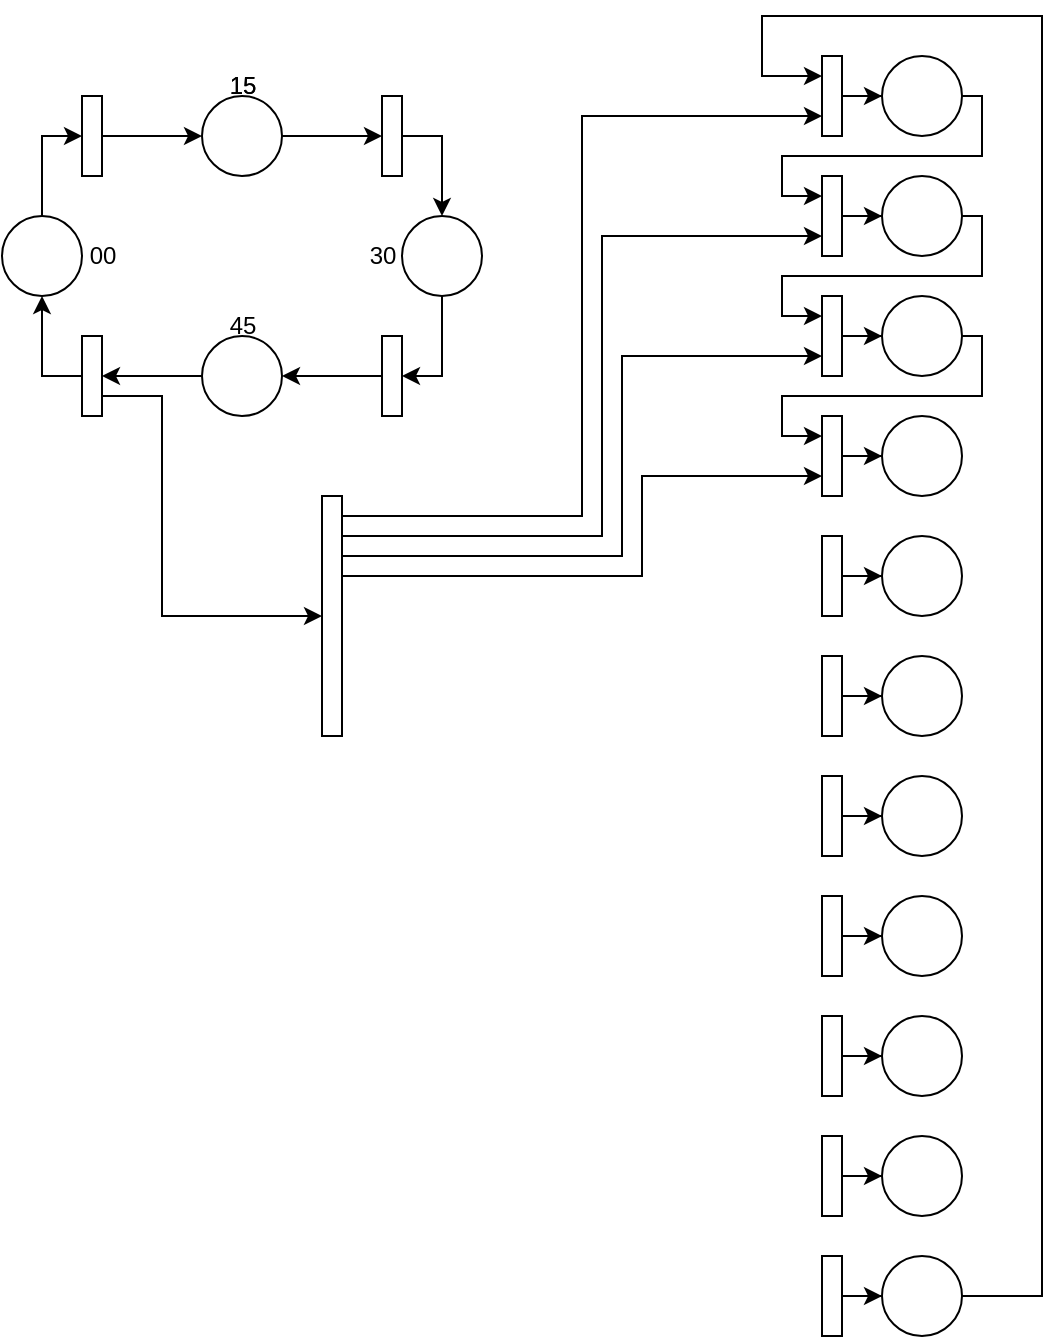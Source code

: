 <mxfile version="23.1.5" type="github">
  <diagram name="Seite-1" id="lfl4i450WfD22Rne9Rqw">
    <mxGraphModel dx="1052" dy="570" grid="1" gridSize="10" guides="1" tooltips="1" connect="1" arrows="1" fold="1" page="1" pageScale="1" pageWidth="827" pageHeight="1169" math="0" shadow="0">
      <root>
        <mxCell id="0" />
        <mxCell id="1" parent="0" />
        <mxCell id="LdpoICiIx2b4ZV0GDlky-15" style="edgeStyle=orthogonalEdgeStyle;rounded=0;orthogonalLoop=1;jettySize=auto;html=1;entryX=0.5;entryY=0;entryDx=0;entryDy=0;exitX=1;exitY=0.5;exitDx=0;exitDy=0;" edge="1" parent="1" source="LdpoICiIx2b4ZV0GDlky-22" target="LdpoICiIx2b4ZV0GDlky-4">
          <mxGeometry relative="1" as="geometry">
            <Array as="points">
              <mxPoint x="260" y="80" />
            </Array>
          </mxGeometry>
        </mxCell>
        <mxCell id="LdpoICiIx2b4ZV0GDlky-3" value="" style="ellipse;whiteSpace=wrap;html=1;aspect=fixed;" vertex="1" parent="1">
          <mxGeometry x="140" y="60" width="40" height="40" as="geometry" />
        </mxCell>
        <mxCell id="LdpoICiIx2b4ZV0GDlky-16" style="edgeStyle=orthogonalEdgeStyle;rounded=0;orthogonalLoop=1;jettySize=auto;html=1;exitX=0;exitY=0.5;exitDx=0;exitDy=0;entryX=1;entryY=0.5;entryDx=0;entryDy=0;" edge="1" parent="1" source="LdpoICiIx2b4ZV0GDlky-21" target="LdpoICiIx2b4ZV0GDlky-6">
          <mxGeometry relative="1" as="geometry">
            <Array as="points">
              <mxPoint x="210" y="200" />
              <mxPoint x="210" y="200" />
            </Array>
          </mxGeometry>
        </mxCell>
        <mxCell id="LdpoICiIx2b4ZV0GDlky-4" value="" style="ellipse;whiteSpace=wrap;html=1;aspect=fixed;" vertex="1" parent="1">
          <mxGeometry x="240" y="120" width="40" height="40" as="geometry" />
        </mxCell>
        <mxCell id="LdpoICiIx2b4ZV0GDlky-25" style="edgeStyle=orthogonalEdgeStyle;rounded=0;orthogonalLoop=1;jettySize=auto;html=1;entryX=0;entryY=0.5;entryDx=0;entryDy=0;" edge="1" parent="1" source="LdpoICiIx2b4ZV0GDlky-5" target="LdpoICiIx2b4ZV0GDlky-20">
          <mxGeometry relative="1" as="geometry" />
        </mxCell>
        <mxCell id="LdpoICiIx2b4ZV0GDlky-5" value="" style="ellipse;whiteSpace=wrap;html=1;aspect=fixed;" vertex="1" parent="1">
          <mxGeometry x="40" y="120" width="40" height="40" as="geometry" />
        </mxCell>
        <mxCell id="LdpoICiIx2b4ZV0GDlky-17" style="edgeStyle=orthogonalEdgeStyle;rounded=0;orthogonalLoop=1;jettySize=auto;html=1;exitX=0;exitY=0.5;exitDx=0;exitDy=0;entryX=0.5;entryY=1;entryDx=0;entryDy=0;" edge="1" parent="1" source="LdpoICiIx2b4ZV0GDlky-30" target="LdpoICiIx2b4ZV0GDlky-5">
          <mxGeometry relative="1" as="geometry" />
        </mxCell>
        <mxCell id="LdpoICiIx2b4ZV0GDlky-6" value="" style="ellipse;whiteSpace=wrap;html=1;aspect=fixed;" vertex="1" parent="1">
          <mxGeometry x="140" y="180" width="40" height="40" as="geometry" />
        </mxCell>
        <mxCell id="LdpoICiIx2b4ZV0GDlky-8" value="15" style="text;html=1;align=center;verticalAlign=middle;resizable=0;points=[];autosize=1;strokeColor=none;fillColor=none;" vertex="1" parent="1">
          <mxGeometry x="140" y="40" width="40" height="30" as="geometry" />
        </mxCell>
        <mxCell id="LdpoICiIx2b4ZV0GDlky-9" value="30" style="text;html=1;align=center;verticalAlign=middle;resizable=0;points=[];autosize=1;strokeColor=none;fillColor=none;" vertex="1" parent="1">
          <mxGeometry x="210" y="125" width="40" height="30" as="geometry" />
        </mxCell>
        <mxCell id="LdpoICiIx2b4ZV0GDlky-10" value="45" style="text;html=1;align=center;verticalAlign=middle;resizable=0;points=[];autosize=1;strokeColor=none;fillColor=none;" vertex="1" parent="1">
          <mxGeometry x="140" y="160" width="40" height="30" as="geometry" />
        </mxCell>
        <mxCell id="LdpoICiIx2b4ZV0GDlky-11" value="00" style="text;html=1;align=center;verticalAlign=middle;resizable=0;points=[];autosize=1;strokeColor=none;fillColor=none;" vertex="1" parent="1">
          <mxGeometry x="70" y="125" width="40" height="30" as="geometry" />
        </mxCell>
        <mxCell id="LdpoICiIx2b4ZV0GDlky-26" style="edgeStyle=orthogonalEdgeStyle;rounded=0;orthogonalLoop=1;jettySize=auto;html=1;entryX=0;entryY=0.5;entryDx=0;entryDy=0;" edge="1" parent="1" source="LdpoICiIx2b4ZV0GDlky-20" target="LdpoICiIx2b4ZV0GDlky-3">
          <mxGeometry relative="1" as="geometry" />
        </mxCell>
        <mxCell id="LdpoICiIx2b4ZV0GDlky-20" value="" style="rounded=0;whiteSpace=wrap;html=1;" vertex="1" parent="1">
          <mxGeometry x="80" y="60" width="10" height="40" as="geometry" />
        </mxCell>
        <mxCell id="LdpoICiIx2b4ZV0GDlky-23" value="" style="edgeStyle=orthogonalEdgeStyle;rounded=0;orthogonalLoop=1;jettySize=auto;html=1;entryX=0;entryY=0.5;entryDx=0;entryDy=0;" edge="1" parent="1" source="LdpoICiIx2b4ZV0GDlky-3" target="LdpoICiIx2b4ZV0GDlky-22">
          <mxGeometry relative="1" as="geometry">
            <mxPoint x="180" y="78" as="sourcePoint" />
            <mxPoint x="246" y="126" as="targetPoint" />
          </mxGeometry>
        </mxCell>
        <mxCell id="LdpoICiIx2b4ZV0GDlky-22" value="" style="rounded=0;whiteSpace=wrap;html=1;" vertex="1" parent="1">
          <mxGeometry x="230" y="60" width="10" height="40" as="geometry" />
        </mxCell>
        <mxCell id="LdpoICiIx2b4ZV0GDlky-24" value="" style="edgeStyle=orthogonalEdgeStyle;rounded=0;orthogonalLoop=1;jettySize=auto;html=1;exitX=0.5;exitY=1;exitDx=0;exitDy=0;entryX=1;entryY=0.5;entryDx=0;entryDy=0;" edge="1" parent="1" source="LdpoICiIx2b4ZV0GDlky-4" target="LdpoICiIx2b4ZV0GDlky-21">
          <mxGeometry relative="1" as="geometry">
            <mxPoint x="246" y="154" as="sourcePoint" />
            <mxPoint x="180" y="200" as="targetPoint" />
            <Array as="points">
              <mxPoint x="260" y="200" />
            </Array>
          </mxGeometry>
        </mxCell>
        <mxCell id="LdpoICiIx2b4ZV0GDlky-21" value="" style="rounded=0;whiteSpace=wrap;html=1;" vertex="1" parent="1">
          <mxGeometry x="230" y="180" width="10" height="40" as="geometry" />
        </mxCell>
        <mxCell id="LdpoICiIx2b4ZV0GDlky-29" value="15" style="text;html=1;align=center;verticalAlign=middle;resizable=0;points=[];autosize=1;strokeColor=none;fillColor=none;" vertex="1" parent="1">
          <mxGeometry x="140" y="40" width="40" height="30" as="geometry" />
        </mxCell>
        <mxCell id="LdpoICiIx2b4ZV0GDlky-31" value="" style="edgeStyle=orthogonalEdgeStyle;rounded=0;orthogonalLoop=1;jettySize=auto;html=1;exitX=0;exitY=0.5;exitDx=0;exitDy=0;entryX=1;entryY=0.5;entryDx=0;entryDy=0;" edge="1" parent="1" source="LdpoICiIx2b4ZV0GDlky-6" target="LdpoICiIx2b4ZV0GDlky-30">
          <mxGeometry relative="1" as="geometry">
            <mxPoint x="140" y="200" as="sourcePoint" />
            <mxPoint x="60" y="160" as="targetPoint" />
          </mxGeometry>
        </mxCell>
        <mxCell id="LdpoICiIx2b4ZV0GDlky-43" style="edgeStyle=orthogonalEdgeStyle;rounded=0;orthogonalLoop=1;jettySize=auto;html=1;entryX=0;entryY=0.5;entryDx=0;entryDy=0;" edge="1" parent="1" source="LdpoICiIx2b4ZV0GDlky-30" target="LdpoICiIx2b4ZV0GDlky-55">
          <mxGeometry relative="1" as="geometry">
            <mxPoint x="85" y="320" as="targetPoint" />
            <Array as="points">
              <mxPoint x="120" y="210" />
              <mxPoint x="120" y="320" />
            </Array>
          </mxGeometry>
        </mxCell>
        <mxCell id="LdpoICiIx2b4ZV0GDlky-30" value="" style="rounded=0;whiteSpace=wrap;html=1;" vertex="1" parent="1">
          <mxGeometry x="80" y="180" width="10" height="40" as="geometry" />
        </mxCell>
        <mxCell id="LdpoICiIx2b4ZV0GDlky-32" value="" style="ellipse;whiteSpace=wrap;html=1;aspect=fixed;" vertex="1" parent="1">
          <mxGeometry x="480" y="40" width="40" height="40" as="geometry" />
        </mxCell>
        <mxCell id="LdpoICiIx2b4ZV0GDlky-61" style="edgeStyle=orthogonalEdgeStyle;rounded=0;orthogonalLoop=1;jettySize=auto;html=1;entryX=0;entryY=0.25;entryDx=0;entryDy=0;" edge="1" parent="1" source="LdpoICiIx2b4ZV0GDlky-33" target="LdpoICiIx2b4ZV0GDlky-44">
          <mxGeometry relative="1" as="geometry">
            <Array as="points">
              <mxPoint x="560" y="660" />
              <mxPoint x="560" y="20" />
              <mxPoint x="420" y="20" />
              <mxPoint x="420" y="50" />
            </Array>
          </mxGeometry>
        </mxCell>
        <mxCell id="LdpoICiIx2b4ZV0GDlky-33" value="" style="ellipse;whiteSpace=wrap;html=1;aspect=fixed;" vertex="1" parent="1">
          <mxGeometry x="480" y="640" width="40" height="40" as="geometry" />
        </mxCell>
        <mxCell id="LdpoICiIx2b4ZV0GDlky-34" value="" style="ellipse;whiteSpace=wrap;html=1;aspect=fixed;" vertex="1" parent="1">
          <mxGeometry x="480" y="580" width="40" height="40" as="geometry" />
        </mxCell>
        <mxCell id="LdpoICiIx2b4ZV0GDlky-35" value="" style="ellipse;whiteSpace=wrap;html=1;aspect=fixed;" vertex="1" parent="1">
          <mxGeometry x="480" y="520" width="40" height="40" as="geometry" />
        </mxCell>
        <mxCell id="LdpoICiIx2b4ZV0GDlky-36" value="" style="ellipse;whiteSpace=wrap;html=1;aspect=fixed;" vertex="1" parent="1">
          <mxGeometry x="480" y="400" width="40" height="40" as="geometry" />
        </mxCell>
        <mxCell id="LdpoICiIx2b4ZV0GDlky-37" value="" style="ellipse;whiteSpace=wrap;html=1;aspect=fixed;" vertex="1" parent="1">
          <mxGeometry x="480" y="460" width="40" height="40" as="geometry" />
        </mxCell>
        <mxCell id="LdpoICiIx2b4ZV0GDlky-38" value="" style="ellipse;whiteSpace=wrap;html=1;aspect=fixed;" vertex="1" parent="1">
          <mxGeometry x="480" y="340" width="40" height="40" as="geometry" />
        </mxCell>
        <mxCell id="LdpoICiIx2b4ZV0GDlky-39" value="" style="ellipse;whiteSpace=wrap;html=1;aspect=fixed;" vertex="1" parent="1">
          <mxGeometry x="480" y="280" width="40" height="40" as="geometry" />
        </mxCell>
        <mxCell id="LdpoICiIx2b4ZV0GDlky-40" value="" style="ellipse;whiteSpace=wrap;html=1;aspect=fixed;" vertex="1" parent="1">
          <mxGeometry x="480" y="220" width="40" height="40" as="geometry" />
        </mxCell>
        <mxCell id="LdpoICiIx2b4ZV0GDlky-77" style="edgeStyle=orthogonalEdgeStyle;rounded=0;orthogonalLoop=1;jettySize=auto;html=1;entryX=0;entryY=0.25;entryDx=0;entryDy=0;" edge="1" parent="1" source="LdpoICiIx2b4ZV0GDlky-41" target="LdpoICiIx2b4ZV0GDlky-50">
          <mxGeometry relative="1" as="geometry">
            <Array as="points">
              <mxPoint x="530" y="180" />
              <mxPoint x="530" y="210" />
              <mxPoint x="430" y="210" />
              <mxPoint x="430" y="230" />
            </Array>
          </mxGeometry>
        </mxCell>
        <mxCell id="LdpoICiIx2b4ZV0GDlky-41" value="" style="ellipse;whiteSpace=wrap;html=1;aspect=fixed;" vertex="1" parent="1">
          <mxGeometry x="480" y="160" width="40" height="40" as="geometry" />
        </mxCell>
        <mxCell id="LdpoICiIx2b4ZV0GDlky-65" style="edgeStyle=orthogonalEdgeStyle;rounded=0;orthogonalLoop=1;jettySize=auto;html=1;entryX=0;entryY=0.25;entryDx=0;entryDy=0;" edge="1" parent="1" source="LdpoICiIx2b4ZV0GDlky-42" target="LdpoICiIx2b4ZV0GDlky-51">
          <mxGeometry relative="1" as="geometry">
            <Array as="points">
              <mxPoint x="530" y="120" />
              <mxPoint x="530" y="150" />
              <mxPoint x="430" y="150" />
              <mxPoint x="430" y="170" />
            </Array>
          </mxGeometry>
        </mxCell>
        <mxCell id="LdpoICiIx2b4ZV0GDlky-42" value="" style="ellipse;whiteSpace=wrap;html=1;aspect=fixed;" vertex="1" parent="1">
          <mxGeometry x="480" y="100" width="40" height="40" as="geometry" />
        </mxCell>
        <mxCell id="LdpoICiIx2b4ZV0GDlky-57" style="edgeStyle=orthogonalEdgeStyle;rounded=0;orthogonalLoop=1;jettySize=auto;html=1;exitX=1;exitY=0.5;exitDx=0;exitDy=0;entryX=0;entryY=0.25;entryDx=0;entryDy=0;" edge="1" parent="1" source="LdpoICiIx2b4ZV0GDlky-32" target="LdpoICiIx2b4ZV0GDlky-52">
          <mxGeometry relative="1" as="geometry">
            <Array as="points">
              <mxPoint x="530" y="60" />
              <mxPoint x="530" y="90" />
              <mxPoint x="430" y="90" />
              <mxPoint x="430" y="110" />
            </Array>
          </mxGeometry>
        </mxCell>
        <mxCell id="LdpoICiIx2b4ZV0GDlky-58" style="edgeStyle=orthogonalEdgeStyle;rounded=0;orthogonalLoop=1;jettySize=auto;html=1;entryX=0;entryY=0.5;entryDx=0;entryDy=0;" edge="1" parent="1" source="LdpoICiIx2b4ZV0GDlky-44" target="LdpoICiIx2b4ZV0GDlky-32">
          <mxGeometry relative="1" as="geometry" />
        </mxCell>
        <mxCell id="LdpoICiIx2b4ZV0GDlky-44" value="" style="rounded=0;whiteSpace=wrap;html=1;" vertex="1" parent="1">
          <mxGeometry x="450" y="40" width="10" height="40" as="geometry" />
        </mxCell>
        <mxCell id="LdpoICiIx2b4ZV0GDlky-74" style="edgeStyle=orthogonalEdgeStyle;rounded=0;orthogonalLoop=1;jettySize=auto;html=1;entryX=0;entryY=0.5;entryDx=0;entryDy=0;" edge="1" parent="1" source="LdpoICiIx2b4ZV0GDlky-45" target="LdpoICiIx2b4ZV0GDlky-35">
          <mxGeometry relative="1" as="geometry" />
        </mxCell>
        <mxCell id="LdpoICiIx2b4ZV0GDlky-45" value="" style="rounded=0;whiteSpace=wrap;html=1;" vertex="1" parent="1">
          <mxGeometry x="450" y="520" width="10" height="40" as="geometry" />
        </mxCell>
        <mxCell id="LdpoICiIx2b4ZV0GDlky-73" style="edgeStyle=orthogonalEdgeStyle;rounded=0;orthogonalLoop=1;jettySize=auto;html=1;entryX=0;entryY=0.5;entryDx=0;entryDy=0;" edge="1" parent="1" source="LdpoICiIx2b4ZV0GDlky-46" target="LdpoICiIx2b4ZV0GDlky-37">
          <mxGeometry relative="1" as="geometry" />
        </mxCell>
        <mxCell id="LdpoICiIx2b4ZV0GDlky-46" value="" style="rounded=0;whiteSpace=wrap;html=1;" vertex="1" parent="1">
          <mxGeometry x="450" y="460" width="10" height="40" as="geometry" />
        </mxCell>
        <mxCell id="LdpoICiIx2b4ZV0GDlky-72" style="edgeStyle=orthogonalEdgeStyle;rounded=0;orthogonalLoop=1;jettySize=auto;html=1;entryX=0;entryY=0.5;entryDx=0;entryDy=0;" edge="1" parent="1" source="LdpoICiIx2b4ZV0GDlky-47" target="LdpoICiIx2b4ZV0GDlky-36">
          <mxGeometry relative="1" as="geometry" />
        </mxCell>
        <mxCell id="LdpoICiIx2b4ZV0GDlky-47" value="" style="rounded=0;whiteSpace=wrap;html=1;" vertex="1" parent="1">
          <mxGeometry x="450" y="400" width="10" height="40" as="geometry" />
        </mxCell>
        <mxCell id="LdpoICiIx2b4ZV0GDlky-71" style="edgeStyle=orthogonalEdgeStyle;rounded=0;orthogonalLoop=1;jettySize=auto;html=1;entryX=0;entryY=0.5;entryDx=0;entryDy=0;" edge="1" parent="1" source="LdpoICiIx2b4ZV0GDlky-48" target="LdpoICiIx2b4ZV0GDlky-38">
          <mxGeometry relative="1" as="geometry" />
        </mxCell>
        <mxCell id="LdpoICiIx2b4ZV0GDlky-48" value="" style="rounded=0;whiteSpace=wrap;html=1;" vertex="1" parent="1">
          <mxGeometry x="450" y="340" width="10" height="40" as="geometry" />
        </mxCell>
        <mxCell id="LdpoICiIx2b4ZV0GDlky-70" style="edgeStyle=orthogonalEdgeStyle;rounded=0;orthogonalLoop=1;jettySize=auto;html=1;entryX=0;entryY=0.5;entryDx=0;entryDy=0;" edge="1" parent="1" source="LdpoICiIx2b4ZV0GDlky-49" target="LdpoICiIx2b4ZV0GDlky-39">
          <mxGeometry relative="1" as="geometry" />
        </mxCell>
        <mxCell id="LdpoICiIx2b4ZV0GDlky-49" value="" style="rounded=0;whiteSpace=wrap;html=1;" vertex="1" parent="1">
          <mxGeometry x="450" y="280" width="10" height="40" as="geometry" />
        </mxCell>
        <mxCell id="LdpoICiIx2b4ZV0GDlky-69" style="edgeStyle=orthogonalEdgeStyle;rounded=0;orthogonalLoop=1;jettySize=auto;html=1;entryX=0;entryY=0.5;entryDx=0;entryDy=0;" edge="1" parent="1" source="LdpoICiIx2b4ZV0GDlky-50" target="LdpoICiIx2b4ZV0GDlky-40">
          <mxGeometry relative="1" as="geometry" />
        </mxCell>
        <mxCell id="LdpoICiIx2b4ZV0GDlky-50" value="" style="rounded=0;whiteSpace=wrap;html=1;" vertex="1" parent="1">
          <mxGeometry x="450" y="220" width="10" height="40" as="geometry" />
        </mxCell>
        <mxCell id="LdpoICiIx2b4ZV0GDlky-68" style="edgeStyle=orthogonalEdgeStyle;rounded=0;orthogonalLoop=1;jettySize=auto;html=1;entryX=0;entryY=0.5;entryDx=0;entryDy=0;" edge="1" parent="1" source="LdpoICiIx2b4ZV0GDlky-51" target="LdpoICiIx2b4ZV0GDlky-41">
          <mxGeometry relative="1" as="geometry" />
        </mxCell>
        <mxCell id="LdpoICiIx2b4ZV0GDlky-51" value="" style="rounded=0;whiteSpace=wrap;html=1;" vertex="1" parent="1">
          <mxGeometry x="450" y="160" width="10" height="40" as="geometry" />
        </mxCell>
        <mxCell id="LdpoICiIx2b4ZV0GDlky-66" style="edgeStyle=orthogonalEdgeStyle;rounded=0;orthogonalLoop=1;jettySize=auto;html=1;entryX=0;entryY=0.5;entryDx=0;entryDy=0;" edge="1" parent="1" source="LdpoICiIx2b4ZV0GDlky-52" target="LdpoICiIx2b4ZV0GDlky-42">
          <mxGeometry relative="1" as="geometry" />
        </mxCell>
        <mxCell id="LdpoICiIx2b4ZV0GDlky-52" value="" style="rounded=0;whiteSpace=wrap;html=1;" vertex="1" parent="1">
          <mxGeometry x="450" y="100" width="10" height="40" as="geometry" />
        </mxCell>
        <mxCell id="LdpoICiIx2b4ZV0GDlky-56" style="edgeStyle=orthogonalEdgeStyle;rounded=0;orthogonalLoop=1;jettySize=auto;html=1;" edge="1" parent="1">
          <mxGeometry relative="1" as="geometry">
            <mxPoint x="210" y="270" as="sourcePoint" />
            <mxPoint x="450" y="70" as="targetPoint" />
            <Array as="points">
              <mxPoint x="330" y="270" />
              <mxPoint x="330" y="70" />
              <mxPoint x="450" y="70" />
            </Array>
          </mxGeometry>
        </mxCell>
        <mxCell id="LdpoICiIx2b4ZV0GDlky-62" style="edgeStyle=orthogonalEdgeStyle;rounded=0;orthogonalLoop=1;jettySize=auto;html=1;" edge="1" parent="1">
          <mxGeometry relative="1" as="geometry">
            <mxPoint x="210" y="280" as="sourcePoint" />
            <mxPoint x="450" y="130" as="targetPoint" />
            <Array as="points">
              <mxPoint x="340" y="280" />
              <mxPoint x="340" y="130" />
              <mxPoint x="450" y="130" />
            </Array>
          </mxGeometry>
        </mxCell>
        <mxCell id="LdpoICiIx2b4ZV0GDlky-63" style="edgeStyle=orthogonalEdgeStyle;rounded=0;orthogonalLoop=1;jettySize=auto;html=1;entryX=0;entryY=0.75;entryDx=0;entryDy=0;" edge="1" parent="1" source="LdpoICiIx2b4ZV0GDlky-55" target="LdpoICiIx2b4ZV0GDlky-51">
          <mxGeometry relative="1" as="geometry">
            <Array as="points">
              <mxPoint x="350" y="290" />
              <mxPoint x="350" y="190" />
            </Array>
          </mxGeometry>
        </mxCell>
        <mxCell id="LdpoICiIx2b4ZV0GDlky-64" style="edgeStyle=orthogonalEdgeStyle;rounded=0;orthogonalLoop=1;jettySize=auto;html=1;" edge="1" parent="1" source="LdpoICiIx2b4ZV0GDlky-55">
          <mxGeometry relative="1" as="geometry">
            <mxPoint x="450" y="250" as="targetPoint" />
            <Array as="points">
              <mxPoint x="360" y="300" />
              <mxPoint x="360" y="250" />
            </Array>
          </mxGeometry>
        </mxCell>
        <mxCell id="LdpoICiIx2b4ZV0GDlky-55" value="" style="rounded=0;whiteSpace=wrap;html=1;" vertex="1" parent="1">
          <mxGeometry x="200" y="260" width="10" height="120" as="geometry" />
        </mxCell>
        <mxCell id="LdpoICiIx2b4ZV0GDlky-76" style="edgeStyle=orthogonalEdgeStyle;rounded=0;orthogonalLoop=1;jettySize=auto;html=1;entryX=0;entryY=0.5;entryDx=0;entryDy=0;" edge="1" parent="1" source="LdpoICiIx2b4ZV0GDlky-59" target="LdpoICiIx2b4ZV0GDlky-33">
          <mxGeometry relative="1" as="geometry" />
        </mxCell>
        <mxCell id="LdpoICiIx2b4ZV0GDlky-59" value="" style="rounded=0;whiteSpace=wrap;html=1;" vertex="1" parent="1">
          <mxGeometry x="450" y="640" width="10" height="40" as="geometry" />
        </mxCell>
        <mxCell id="LdpoICiIx2b4ZV0GDlky-75" style="edgeStyle=orthogonalEdgeStyle;rounded=0;orthogonalLoop=1;jettySize=auto;html=1;entryX=0;entryY=0.5;entryDx=0;entryDy=0;" edge="1" parent="1" source="LdpoICiIx2b4ZV0GDlky-60" target="LdpoICiIx2b4ZV0GDlky-34">
          <mxGeometry relative="1" as="geometry" />
        </mxCell>
        <mxCell id="LdpoICiIx2b4ZV0GDlky-60" value="" style="rounded=0;whiteSpace=wrap;html=1;" vertex="1" parent="1">
          <mxGeometry x="450" y="580" width="10" height="40" as="geometry" />
        </mxCell>
      </root>
    </mxGraphModel>
  </diagram>
</mxfile>
